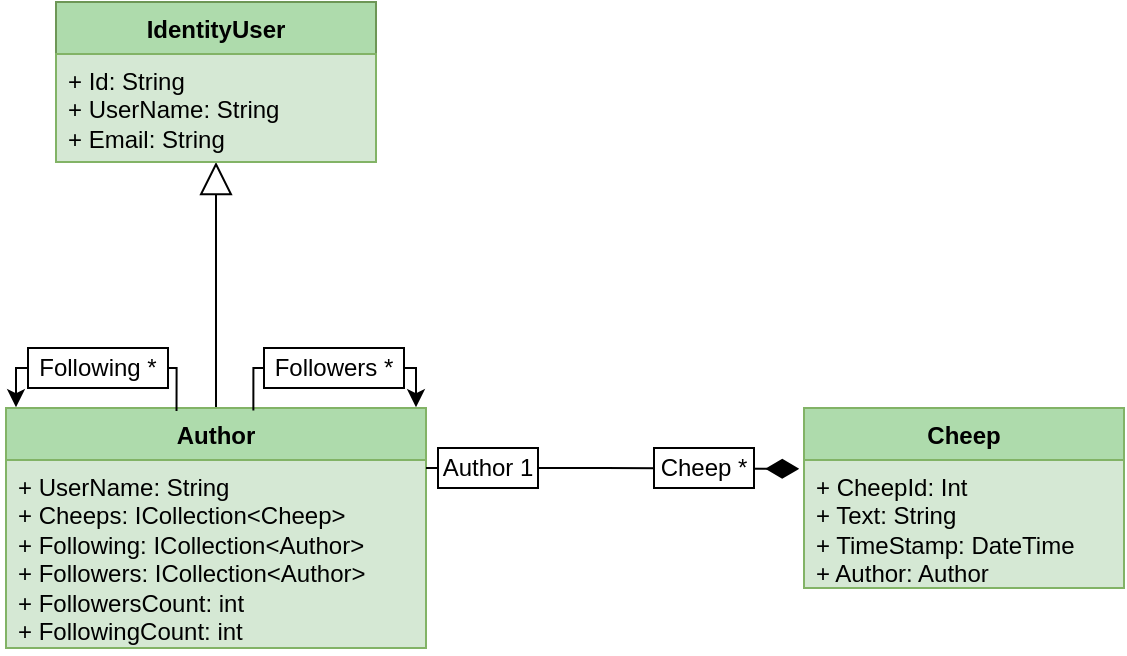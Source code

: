 <mxfile version="25.0.3">
  <diagram name="Side-1" id="27md3nahEK7dvdwRWXup">
    <mxGraphModel dx="794" dy="892" grid="0" gridSize="10" guides="1" tooltips="1" connect="1" arrows="1" fold="1" page="0" pageScale="1" pageWidth="827" pageHeight="1169" math="0" shadow="0">
      <root>
        <mxCell id="0" />
        <mxCell id="1" parent="0" />
        <mxCell id="0iw3rO-jpzEY7MKXFkI9-26" style="edgeStyle=orthogonalEdgeStyle;rounded=0;orthogonalLoop=1;jettySize=auto;html=1;exitX=0.5;exitY=0;exitDx=0;exitDy=0;entryX=0.5;entryY=1;entryDx=0;entryDy=0;endArrow=block;endFill=0;strokeWidth=1;targetPerimeterSpacing=0;endSize=14;" edge="1" parent="1" source="0iw3rO-jpzEY7MKXFkI9-1" target="0iw3rO-jpzEY7MKXFkI9-5">
          <mxGeometry relative="1" as="geometry" />
        </mxCell>
        <mxCell id="0iw3rO-jpzEY7MKXFkI9-30" style="edgeStyle=orthogonalEdgeStyle;rounded=0;orthogonalLoop=1;jettySize=auto;html=1;exitX=0;exitY=0.5;exitDx=0;exitDy=0;" edge="1" parent="1" source="0iw3rO-jpzEY7MKXFkI9-36">
          <mxGeometry relative="1" as="geometry">
            <mxPoint x="95" y="109.619" as="targetPoint" />
          </mxGeometry>
        </mxCell>
        <mxCell id="0iw3rO-jpzEY7MKXFkI9-34" style="edgeStyle=orthogonalEdgeStyle;rounded=0;orthogonalLoop=1;jettySize=auto;html=1;exitX=1;exitY=0.5;exitDx=0;exitDy=0;" edge="1" parent="1" source="0iw3rO-jpzEY7MKXFkI9-33">
          <mxGeometry relative="1" as="geometry">
            <mxPoint x="295" y="109.619" as="targetPoint" />
          </mxGeometry>
        </mxCell>
        <mxCell id="0iw3rO-jpzEY7MKXFkI9-1" value="Author" style="swimlane;fontStyle=1;align=center;verticalAlign=top;childLayout=stackLayout;horizontal=1;startSize=26;horizontalStack=0;resizeParent=1;resizeParentMax=0;resizeLast=0;collapsible=0;marginBottom=0;whiteSpace=wrap;html=1;fillColor=#AEDBAC;strokeColor=#82b366;swimlaneLine=1;swimlaneHead=1;connectable=1;dropTarget=1;" vertex="1" parent="1">
          <mxGeometry x="90" y="110" width="210" height="120" as="geometry" />
        </mxCell>
        <mxCell id="0iw3rO-jpzEY7MKXFkI9-2" value="+ UserName: String&lt;div&gt;+ Cheeps: ICollection&amp;lt;Cheep&amp;gt;&lt;/div&gt;&lt;div&gt;+ Following: ICollection&amp;lt;Author&amp;gt;&lt;/div&gt;&lt;div&gt;+ Followers: ICollection&amp;lt;Author&amp;gt;&lt;/div&gt;&lt;div&gt;+ FollowersCount: int&lt;/div&gt;&lt;div&gt;+ FollowingCount: int&lt;/div&gt;" style="text;strokeColor=#82b366;fillColor=#d5e8d4;align=left;verticalAlign=top;spacingLeft=4;spacingRight=4;overflow=hidden;rotatable=0;points=[[0,0.5],[1,0.5]];portConstraint=eastwest;whiteSpace=wrap;html=1;" vertex="1" parent="0iw3rO-jpzEY7MKXFkI9-1">
          <mxGeometry y="26" width="210" height="94" as="geometry" />
        </mxCell>
        <mxCell id="0iw3rO-jpzEY7MKXFkI9-5" value="IdentityUser" style="swimlane;fontStyle=1;align=center;verticalAlign=top;childLayout=stackLayout;horizontal=1;startSize=26;horizontalStack=0;resizeParent=1;resizeParentMax=0;resizeLast=0;collapsible=0;marginBottom=0;whiteSpace=wrap;html=1;fillColor=#AEDBAC;strokeColor=#6D9656;" vertex="1" parent="1">
          <mxGeometry x="115" y="-93" width="160" height="80" as="geometry" />
        </mxCell>
        <mxCell id="0iw3rO-jpzEY7MKXFkI9-6" value="+ Id: String&lt;div&gt;+ UserName: String&lt;/div&gt;&lt;div&gt;+ Email: String&lt;/div&gt;" style="text;strokeColor=#82b366;fillColor=#d5e8d4;align=left;verticalAlign=top;spacingLeft=4;spacingRight=4;overflow=hidden;rotatable=0;points=[[0,0.5],[1,0.5]];portConstraint=eastwest;whiteSpace=wrap;html=1;" vertex="1" parent="0iw3rO-jpzEY7MKXFkI9-5">
          <mxGeometry y="26" width="160" height="54" as="geometry" />
        </mxCell>
        <mxCell id="0iw3rO-jpzEY7MKXFkI9-9" value="Cheep" style="swimlane;fontStyle=1;align=center;verticalAlign=top;childLayout=stackLayout;horizontal=1;startSize=26;horizontalStack=0;resizeParent=1;resizeParentMax=0;resizeLast=0;collapsible=0;marginBottom=0;whiteSpace=wrap;html=1;fillColor=#AEDBAC;strokeColor=#82b366;" vertex="1" parent="1">
          <mxGeometry x="489" y="110" width="160" height="90" as="geometry">
            <mxRectangle x="489" y="110" width="70" height="26" as="alternateBounds" />
          </mxGeometry>
        </mxCell>
        <mxCell id="0iw3rO-jpzEY7MKXFkI9-10" value="+ CheepId: Int&lt;div&gt;+ Text: String&lt;/div&gt;&lt;div&gt;+ TimeStamp: DateTime&lt;/div&gt;&lt;div&gt;+ Author: Author&lt;/div&gt;" style="text;strokeColor=#82b366;fillColor=#d5e8d4;align=left;verticalAlign=top;spacingLeft=4;spacingRight=4;overflow=hidden;rotatable=0;points=[[0,0.5],[1,0.5]];portConstraint=eastwest;whiteSpace=wrap;html=1;" vertex="1" parent="0iw3rO-jpzEY7MKXFkI9-9">
          <mxGeometry y="26" width="160" height="64" as="geometry" />
        </mxCell>
        <mxCell id="0iw3rO-jpzEY7MKXFkI9-29" style="edgeStyle=orthogonalEdgeStyle;rounded=0;orthogonalLoop=1;jettySize=auto;html=1;exitX=1;exitY=0.25;exitDx=0;exitDy=0;entryX=-0.015;entryY=0.069;entryDx=0;entryDy=0;entryPerimeter=0;endArrow=diamondThin;endFill=1;endSize=14;" edge="1" parent="1" source="0iw3rO-jpzEY7MKXFkI9-1" target="0iw3rO-jpzEY7MKXFkI9-10">
          <mxGeometry relative="1" as="geometry" />
        </mxCell>
        <mxCell id="0iw3rO-jpzEY7MKXFkI9-35" value="" style="edgeStyle=orthogonalEdgeStyle;rounded=0;orthogonalLoop=1;jettySize=auto;html=1;exitX=0.589;exitY=0.01;exitDx=0;exitDy=0;exitPerimeter=0;" edge="1" parent="1" source="0iw3rO-jpzEY7MKXFkI9-1" target="0iw3rO-jpzEY7MKXFkI9-33">
          <mxGeometry relative="1" as="geometry">
            <mxPoint x="295" y="109.619" as="targetPoint" />
            <mxPoint x="214" y="111" as="sourcePoint" />
          </mxGeometry>
        </mxCell>
        <mxCell id="0iw3rO-jpzEY7MKXFkI9-33" value="Followers *" style="rounded=0;whiteSpace=wrap;html=1;" vertex="1" parent="1">
          <mxGeometry x="219" y="80" width="70" height="20" as="geometry" />
        </mxCell>
        <mxCell id="0iw3rO-jpzEY7MKXFkI9-38" value="" style="edgeStyle=orthogonalEdgeStyle;rounded=0;orthogonalLoop=1;jettySize=auto;html=1;exitX=0.406;exitY=0.012;exitDx=0;exitDy=0;exitPerimeter=0;" edge="1" parent="1" source="0iw3rO-jpzEY7MKXFkI9-1" target="0iw3rO-jpzEY7MKXFkI9-36">
          <mxGeometry relative="1" as="geometry">
            <mxPoint x="95" y="109.619" as="targetPoint" />
            <mxPoint x="175" y="111" as="sourcePoint" />
          </mxGeometry>
        </mxCell>
        <mxCell id="0iw3rO-jpzEY7MKXFkI9-36" value="Following *" style="rounded=0;whiteSpace=wrap;html=1;" vertex="1" parent="1">
          <mxGeometry x="101" y="80" width="70" height="20" as="geometry" />
        </mxCell>
        <mxCell id="0iw3rO-jpzEY7MKXFkI9-39" value="Author 1" style="rounded=0;whiteSpace=wrap;html=1;" vertex="1" parent="1">
          <mxGeometry x="306" y="130" width="50" height="20" as="geometry" />
        </mxCell>
        <mxCell id="0iw3rO-jpzEY7MKXFkI9-40" value="Cheep *" style="rounded=0;whiteSpace=wrap;html=1;" vertex="1" parent="1">
          <mxGeometry x="414" y="130" width="50" height="20" as="geometry" />
        </mxCell>
      </root>
    </mxGraphModel>
  </diagram>
</mxfile>
